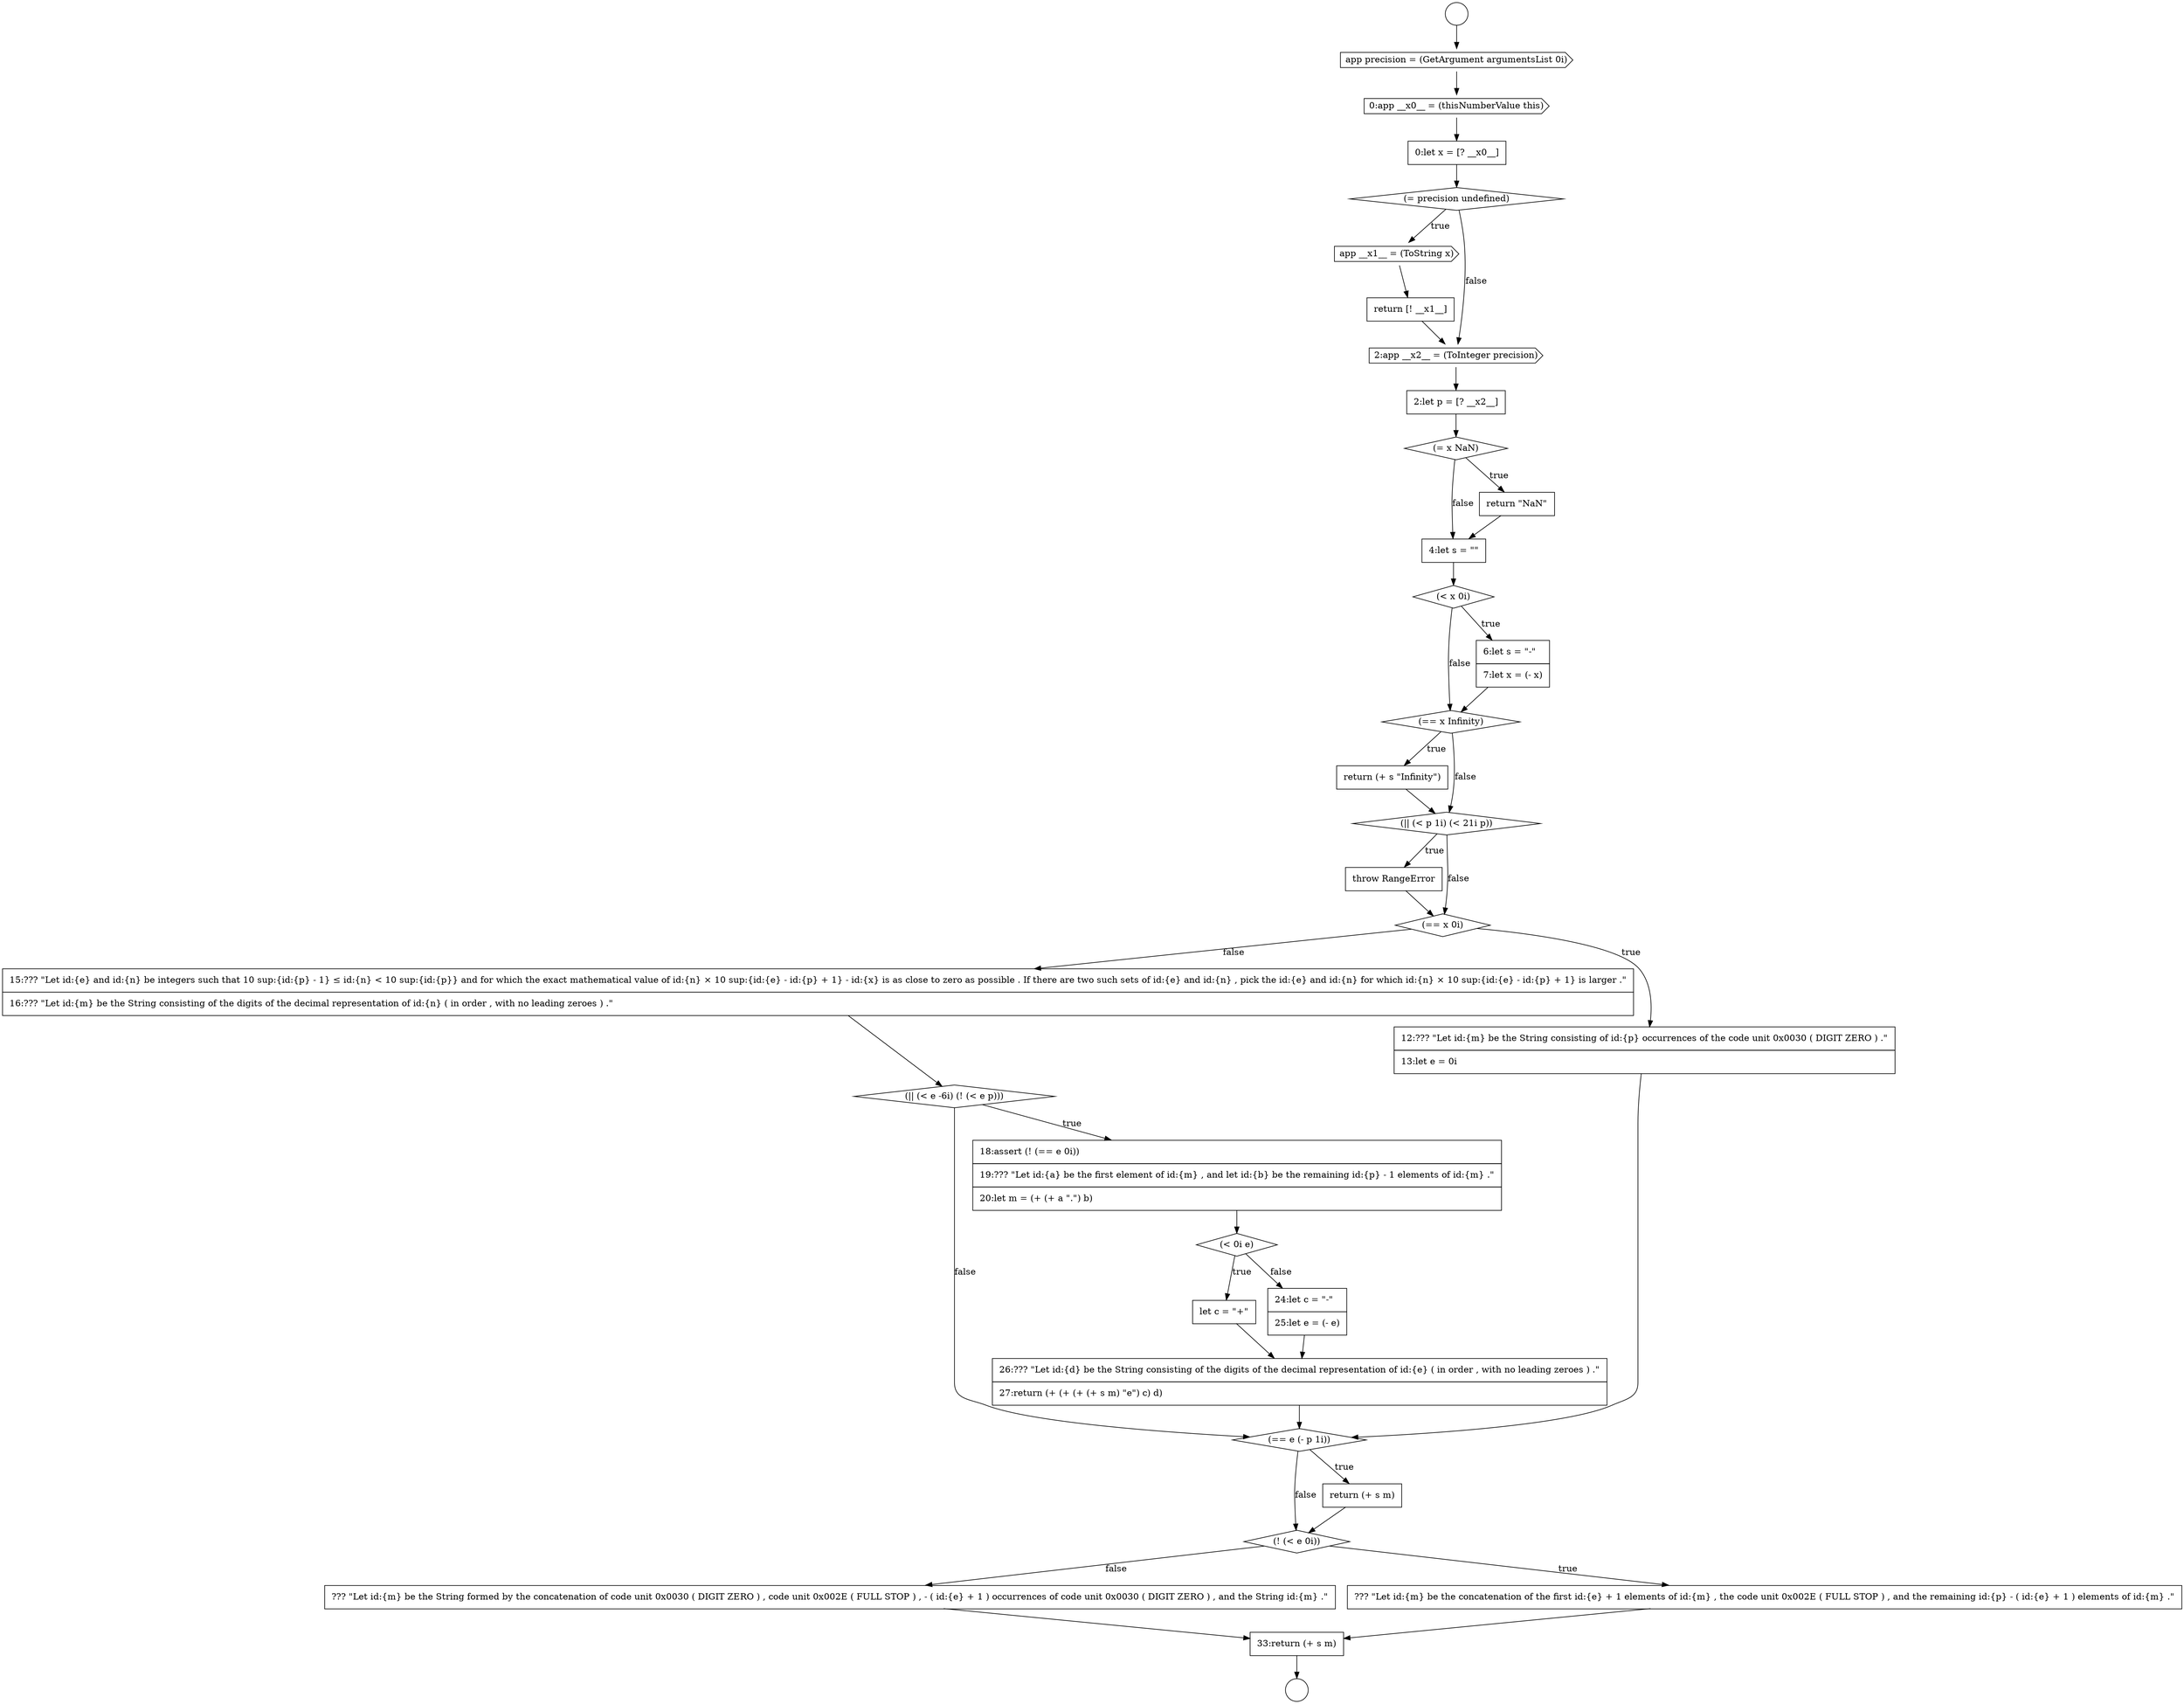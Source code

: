 digraph {
  node10991 [shape=none, margin=0, label=<<font color="black">
    <table border="0" cellborder="1" cellspacing="0" cellpadding="10">
      <tr><td align="left">15:??? &quot;Let id:{e} and id:{n} be integers such that 10 sup:{id:{p} - 1} &le; id:{n} &lt; 10 sup:{id:{p}} and for which the exact mathematical value of id:{n} &times; 10 sup:{id:{e} - id:{p} + 1} - id:{x} is as close to zero as possible . If there are two such sets of id:{e} and id:{n} , pick the id:{e} and id:{n} for which id:{n} &times; 10 sup:{id:{e} - id:{p} + 1} is larger .&quot;</td></tr>
      <tr><td align="left">16:??? &quot;Let id:{m} be the String consisting of the digits of the decimal representation of id:{n} ( in order , with no leading zeroes ) .&quot;</td></tr>
    </table>
  </font>> color="black" fillcolor="white" style=filled]
  node10982 [shape=none, margin=0, label=<<font color="black">
    <table border="0" cellborder="1" cellspacing="0" cellpadding="10">
      <tr><td align="left">4:let s = &quot;&quot;</td></tr>
    </table>
  </font>> color="black" fillcolor="white" style=filled]
  node10972 [shape=cds, label=<<font color="black">app precision = (GetArgument argumentsList 0i)</font>> color="black" fillcolor="white" style=filled]
  node10977 [shape=none, margin=0, label=<<font color="black">
    <table border="0" cellborder="1" cellspacing="0" cellpadding="10">
      <tr><td align="left">return [! __x1__]</td></tr>
    </table>
  </font>> color="black" fillcolor="white" style=filled]
  node10986 [shape=none, margin=0, label=<<font color="black">
    <table border="0" cellborder="1" cellspacing="0" cellpadding="10">
      <tr><td align="left">return (+ s &quot;Infinity&quot;)</td></tr>
    </table>
  </font>> color="black" fillcolor="white" style=filled]
  node11000 [shape=diamond, label=<<font color="black">(! (&lt; e 0i))</font>> color="black" fillcolor="white" style=filled]
  node10983 [shape=diamond, label=<<font color="black">(&lt; x 0i)</font>> color="black" fillcolor="white" style=filled]
  node10994 [shape=diamond, label=<<font color="black">(&lt; 0i e)</font>> color="black" fillcolor="white" style=filled]
  node10998 [shape=diamond, label=<<font color="black">(== e (- p 1i))</font>> color="black" fillcolor="white" style=filled]
  node10981 [shape=none, margin=0, label=<<font color="black">
    <table border="0" cellborder="1" cellspacing="0" cellpadding="10">
      <tr><td align="left">return &quot;NaN&quot;</td></tr>
    </table>
  </font>> color="black" fillcolor="white" style=filled]
  node10988 [shape=none, margin=0, label=<<font color="black">
    <table border="0" cellborder="1" cellspacing="0" cellpadding="10">
      <tr><td align="left">throw RangeError</td></tr>
    </table>
  </font>> color="black" fillcolor="white" style=filled]
  node10976 [shape=cds, label=<<font color="black">app __x1__ = (ToString x)</font>> color="black" fillcolor="white" style=filled]
  node10987 [shape=diamond, label=<<font color="black">(|| (&lt; p 1i) (&lt; 21i p))</font>> color="black" fillcolor="white" style=filled]
  node10997 [shape=none, margin=0, label=<<font color="black">
    <table border="0" cellborder="1" cellspacing="0" cellpadding="10">
      <tr><td align="left">26:??? &quot;Let id:{d} be the String consisting of the digits of the decimal representation of id:{e} ( in order , with no leading zeroes ) .&quot;</td></tr>
      <tr><td align="left">27:return (+ (+ (+ (+ s m) &quot;e&quot;) c) d)</td></tr>
    </table>
  </font>> color="black" fillcolor="white" style=filled]
  node10999 [shape=none, margin=0, label=<<font color="black">
    <table border="0" cellborder="1" cellspacing="0" cellpadding="10">
      <tr><td align="left">return (+ s m)</td></tr>
    </table>
  </font>> color="black" fillcolor="white" style=filled]
  node10975 [shape=diamond, label=<<font color="black">(= precision undefined)</font>> color="black" fillcolor="white" style=filled]
  node10990 [shape=none, margin=0, label=<<font color="black">
    <table border="0" cellborder="1" cellspacing="0" cellpadding="10">
      <tr><td align="left">12:??? &quot;Let id:{m} be the String consisting of id:{p} occurrences of the code unit 0x0030 ( DIGIT ZERO ) .&quot;</td></tr>
      <tr><td align="left">13:let e = 0i</td></tr>
    </table>
  </font>> color="black" fillcolor="white" style=filled]
  node11003 [shape=none, margin=0, label=<<font color="black">
    <table border="0" cellborder="1" cellspacing="0" cellpadding="10">
      <tr><td align="left">33:return (+ s m)</td></tr>
    </table>
  </font>> color="black" fillcolor="white" style=filled]
  node10978 [shape=cds, label=<<font color="black">2:app __x2__ = (ToInteger precision)</font>> color="black" fillcolor="white" style=filled]
  node10971 [shape=circle label=" " color="black" fillcolor="white" style=filled]
  node10993 [shape=none, margin=0, label=<<font color="black">
    <table border="0" cellborder="1" cellspacing="0" cellpadding="10">
      <tr><td align="left">18:assert (! (== e 0i))</td></tr>
      <tr><td align="left">19:??? &quot;Let id:{a} be the first element of id:{m} , and let id:{b} be the remaining id:{p} - 1 elements of id:{m} .&quot;</td></tr>
      <tr><td align="left">20:let m = (+ (+ a &quot;.&quot;) b)</td></tr>
    </table>
  </font>> color="black" fillcolor="white" style=filled]
  node10974 [shape=none, margin=0, label=<<font color="black">
    <table border="0" cellborder="1" cellspacing="0" cellpadding="10">
      <tr><td align="left">0:let x = [? __x0__]</td></tr>
    </table>
  </font>> color="black" fillcolor="white" style=filled]
  node10989 [shape=diamond, label=<<font color="black">(== x 0i)</font>> color="black" fillcolor="white" style=filled]
  node10980 [shape=diamond, label=<<font color="black">(= x NaN)</font>> color="black" fillcolor="white" style=filled]
  node11002 [shape=none, margin=0, label=<<font color="black">
    <table border="0" cellborder="1" cellspacing="0" cellpadding="10">
      <tr><td align="left">??? &quot;Let id:{m} be the String formed by the concatenation of code unit 0x0030 ( DIGIT ZERO ) , code unit 0x002E ( FULL STOP ) , - ( id:{e} + 1 ) occurrences of code unit 0x0030 ( DIGIT ZERO ) , and the String id:{m} .&quot;</td></tr>
    </table>
  </font>> color="black" fillcolor="white" style=filled]
  node10995 [shape=none, margin=0, label=<<font color="black">
    <table border="0" cellborder="1" cellspacing="0" cellpadding="10">
      <tr><td align="left">let c = &quot;+&quot;</td></tr>
    </table>
  </font>> color="black" fillcolor="white" style=filled]
  node10985 [shape=diamond, label=<<font color="black">(== x Infinity)</font>> color="black" fillcolor="white" style=filled]
  node10970 [shape=circle label=" " color="black" fillcolor="white" style=filled]
  node10984 [shape=none, margin=0, label=<<font color="black">
    <table border="0" cellborder="1" cellspacing="0" cellpadding="10">
      <tr><td align="left">6:let s = &quot;-&quot;</td></tr>
      <tr><td align="left">7:let x = (- x)</td></tr>
    </table>
  </font>> color="black" fillcolor="white" style=filled]
  node10979 [shape=none, margin=0, label=<<font color="black">
    <table border="0" cellborder="1" cellspacing="0" cellpadding="10">
      <tr><td align="left">2:let p = [? __x2__]</td></tr>
    </table>
  </font>> color="black" fillcolor="white" style=filled]
  node10973 [shape=cds, label=<<font color="black">0:app __x0__ = (thisNumberValue this)</font>> color="black" fillcolor="white" style=filled]
  node10992 [shape=diamond, label=<<font color="black">(|| (&lt; e -6i) (! (&lt; e p)))</font>> color="black" fillcolor="white" style=filled]
  node10996 [shape=none, margin=0, label=<<font color="black">
    <table border="0" cellborder="1" cellspacing="0" cellpadding="10">
      <tr><td align="left">24:let c = &quot;-&quot;</td></tr>
      <tr><td align="left">25:let e = (- e)</td></tr>
    </table>
  </font>> color="black" fillcolor="white" style=filled]
  node11001 [shape=none, margin=0, label=<<font color="black">
    <table border="0" cellborder="1" cellspacing="0" cellpadding="10">
      <tr><td align="left">??? &quot;Let id:{m} be the concatenation of the first id:{e} + 1 elements of id:{m} , the code unit 0x002E ( FULL STOP ) , and the remaining id:{p} - ( id:{e} + 1 ) elements of id:{m} .&quot;</td></tr>
    </table>
  </font>> color="black" fillcolor="white" style=filled]
  node10991 -> node10992 [ color="black"]
  node11002 -> node11003 [ color="black"]
  node10995 -> node10997 [ color="black"]
  node10974 -> node10975 [ color="black"]
  node10993 -> node10994 [ color="black"]
  node10989 -> node10990 [label=<<font color="black">true</font>> color="black"]
  node10989 -> node10991 [label=<<font color="black">false</font>> color="black"]
  node10982 -> node10983 [ color="black"]
  node10985 -> node10986 [label=<<font color="black">true</font>> color="black"]
  node10985 -> node10987 [label=<<font color="black">false</font>> color="black"]
  node10987 -> node10988 [label=<<font color="black">true</font>> color="black"]
  node10987 -> node10989 [label=<<font color="black">false</font>> color="black"]
  node11003 -> node10971 [ color="black"]
  node10994 -> node10995 [label=<<font color="black">true</font>> color="black"]
  node10994 -> node10996 [label=<<font color="black">false</font>> color="black"]
  node10970 -> node10972 [ color="black"]
  node10975 -> node10976 [label=<<font color="black">true</font>> color="black"]
  node10975 -> node10978 [label=<<font color="black">false</font>> color="black"]
  node11001 -> node11003 [ color="black"]
  node10973 -> node10974 [ color="black"]
  node10981 -> node10982 [ color="black"]
  node10986 -> node10987 [ color="black"]
  node10979 -> node10980 [ color="black"]
  node10998 -> node10999 [label=<<font color="black">true</font>> color="black"]
  node10998 -> node11000 [label=<<font color="black">false</font>> color="black"]
  node10992 -> node10993 [label=<<font color="black">true</font>> color="black"]
  node10992 -> node10998 [label=<<font color="black">false</font>> color="black"]
  node10977 -> node10978 [ color="black"]
  node10996 -> node10997 [ color="black"]
  node10990 -> node10998 [ color="black"]
  node10997 -> node10998 [ color="black"]
  node10983 -> node10984 [label=<<font color="black">true</font>> color="black"]
  node10983 -> node10985 [label=<<font color="black">false</font>> color="black"]
  node10976 -> node10977 [ color="black"]
  node10978 -> node10979 [ color="black"]
  node10984 -> node10985 [ color="black"]
  node10999 -> node11000 [ color="black"]
  node10988 -> node10989 [ color="black"]
  node10972 -> node10973 [ color="black"]
  node10980 -> node10981 [label=<<font color="black">true</font>> color="black"]
  node10980 -> node10982 [label=<<font color="black">false</font>> color="black"]
  node11000 -> node11001 [label=<<font color="black">true</font>> color="black"]
  node11000 -> node11002 [label=<<font color="black">false</font>> color="black"]
}
